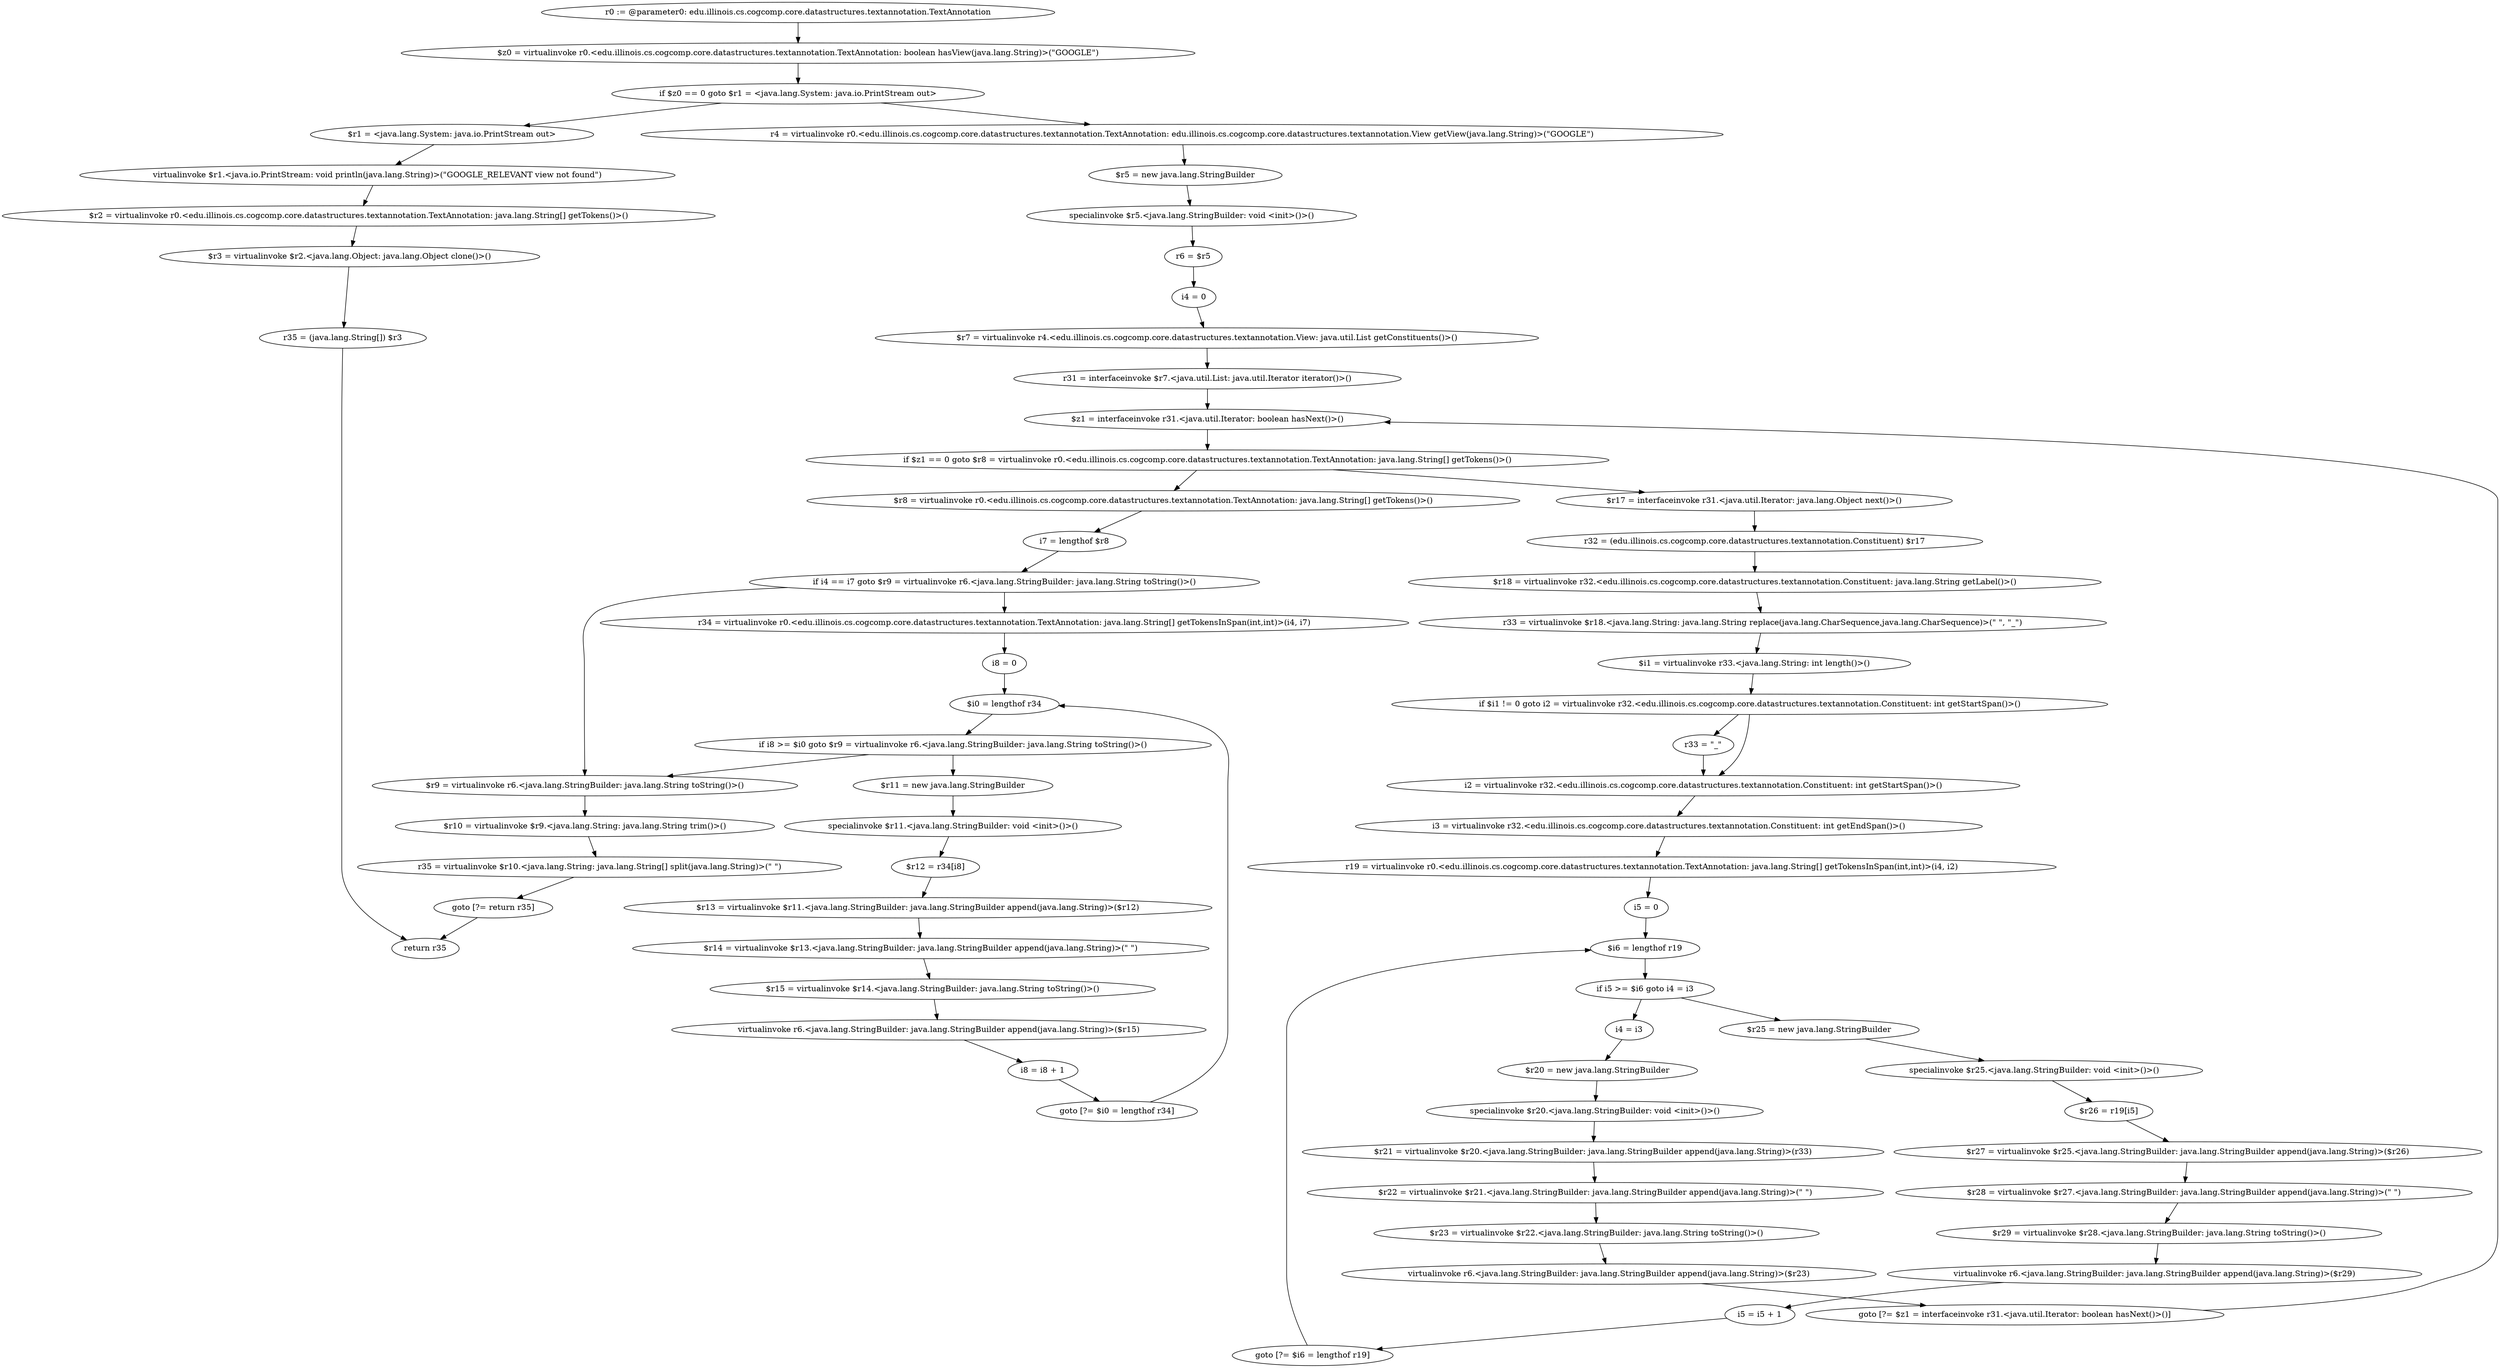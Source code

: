 digraph "unitGraph" {
    "r0 := @parameter0: edu.illinois.cs.cogcomp.core.datastructures.textannotation.TextAnnotation"
    "$z0 = virtualinvoke r0.<edu.illinois.cs.cogcomp.core.datastructures.textannotation.TextAnnotation: boolean hasView(java.lang.String)>(\"GOOGLE\")"
    "if $z0 == 0 goto $r1 = <java.lang.System: java.io.PrintStream out>"
    "r4 = virtualinvoke r0.<edu.illinois.cs.cogcomp.core.datastructures.textannotation.TextAnnotation: edu.illinois.cs.cogcomp.core.datastructures.textannotation.View getView(java.lang.String)>(\"GOOGLE\")"
    "$r5 = new java.lang.StringBuilder"
    "specialinvoke $r5.<java.lang.StringBuilder: void <init>()>()"
    "r6 = $r5"
    "i4 = 0"
    "$r7 = virtualinvoke r4.<edu.illinois.cs.cogcomp.core.datastructures.textannotation.View: java.util.List getConstituents()>()"
    "r31 = interfaceinvoke $r7.<java.util.List: java.util.Iterator iterator()>()"
    "$z1 = interfaceinvoke r31.<java.util.Iterator: boolean hasNext()>()"
    "if $z1 == 0 goto $r8 = virtualinvoke r0.<edu.illinois.cs.cogcomp.core.datastructures.textannotation.TextAnnotation: java.lang.String[] getTokens()>()"
    "$r17 = interfaceinvoke r31.<java.util.Iterator: java.lang.Object next()>()"
    "r32 = (edu.illinois.cs.cogcomp.core.datastructures.textannotation.Constituent) $r17"
    "$r18 = virtualinvoke r32.<edu.illinois.cs.cogcomp.core.datastructures.textannotation.Constituent: java.lang.String getLabel()>()"
    "r33 = virtualinvoke $r18.<java.lang.String: java.lang.String replace(java.lang.CharSequence,java.lang.CharSequence)>(\" \", \"_\")"
    "$i1 = virtualinvoke r33.<java.lang.String: int length()>()"
    "if $i1 != 0 goto i2 = virtualinvoke r32.<edu.illinois.cs.cogcomp.core.datastructures.textannotation.Constituent: int getStartSpan()>()"
    "r33 = \"_\""
    "i2 = virtualinvoke r32.<edu.illinois.cs.cogcomp.core.datastructures.textannotation.Constituent: int getStartSpan()>()"
    "i3 = virtualinvoke r32.<edu.illinois.cs.cogcomp.core.datastructures.textannotation.Constituent: int getEndSpan()>()"
    "r19 = virtualinvoke r0.<edu.illinois.cs.cogcomp.core.datastructures.textannotation.TextAnnotation: java.lang.String[] getTokensInSpan(int,int)>(i4, i2)"
    "i5 = 0"
    "$i6 = lengthof r19"
    "if i5 >= $i6 goto i4 = i3"
    "$r25 = new java.lang.StringBuilder"
    "specialinvoke $r25.<java.lang.StringBuilder: void <init>()>()"
    "$r26 = r19[i5]"
    "$r27 = virtualinvoke $r25.<java.lang.StringBuilder: java.lang.StringBuilder append(java.lang.String)>($r26)"
    "$r28 = virtualinvoke $r27.<java.lang.StringBuilder: java.lang.StringBuilder append(java.lang.String)>(\" \")"
    "$r29 = virtualinvoke $r28.<java.lang.StringBuilder: java.lang.String toString()>()"
    "virtualinvoke r6.<java.lang.StringBuilder: java.lang.StringBuilder append(java.lang.String)>($r29)"
    "i5 = i5 + 1"
    "goto [?= $i6 = lengthof r19]"
    "i4 = i3"
    "$r20 = new java.lang.StringBuilder"
    "specialinvoke $r20.<java.lang.StringBuilder: void <init>()>()"
    "$r21 = virtualinvoke $r20.<java.lang.StringBuilder: java.lang.StringBuilder append(java.lang.String)>(r33)"
    "$r22 = virtualinvoke $r21.<java.lang.StringBuilder: java.lang.StringBuilder append(java.lang.String)>(\" \")"
    "$r23 = virtualinvoke $r22.<java.lang.StringBuilder: java.lang.String toString()>()"
    "virtualinvoke r6.<java.lang.StringBuilder: java.lang.StringBuilder append(java.lang.String)>($r23)"
    "goto [?= $z1 = interfaceinvoke r31.<java.util.Iterator: boolean hasNext()>()]"
    "$r8 = virtualinvoke r0.<edu.illinois.cs.cogcomp.core.datastructures.textannotation.TextAnnotation: java.lang.String[] getTokens()>()"
    "i7 = lengthof $r8"
    "if i4 == i7 goto $r9 = virtualinvoke r6.<java.lang.StringBuilder: java.lang.String toString()>()"
    "r34 = virtualinvoke r0.<edu.illinois.cs.cogcomp.core.datastructures.textannotation.TextAnnotation: java.lang.String[] getTokensInSpan(int,int)>(i4, i7)"
    "i8 = 0"
    "$i0 = lengthof r34"
    "if i8 >= $i0 goto $r9 = virtualinvoke r6.<java.lang.StringBuilder: java.lang.String toString()>()"
    "$r11 = new java.lang.StringBuilder"
    "specialinvoke $r11.<java.lang.StringBuilder: void <init>()>()"
    "$r12 = r34[i8]"
    "$r13 = virtualinvoke $r11.<java.lang.StringBuilder: java.lang.StringBuilder append(java.lang.String)>($r12)"
    "$r14 = virtualinvoke $r13.<java.lang.StringBuilder: java.lang.StringBuilder append(java.lang.String)>(\" \")"
    "$r15 = virtualinvoke $r14.<java.lang.StringBuilder: java.lang.String toString()>()"
    "virtualinvoke r6.<java.lang.StringBuilder: java.lang.StringBuilder append(java.lang.String)>($r15)"
    "i8 = i8 + 1"
    "goto [?= $i0 = lengthof r34]"
    "$r9 = virtualinvoke r6.<java.lang.StringBuilder: java.lang.String toString()>()"
    "$r10 = virtualinvoke $r9.<java.lang.String: java.lang.String trim()>()"
    "r35 = virtualinvoke $r10.<java.lang.String: java.lang.String[] split(java.lang.String)>(\" \")"
    "goto [?= return r35]"
    "$r1 = <java.lang.System: java.io.PrintStream out>"
    "virtualinvoke $r1.<java.io.PrintStream: void println(java.lang.String)>(\"GOOGLE_RELEVANT view not found\")"
    "$r2 = virtualinvoke r0.<edu.illinois.cs.cogcomp.core.datastructures.textannotation.TextAnnotation: java.lang.String[] getTokens()>()"
    "$r3 = virtualinvoke $r2.<java.lang.Object: java.lang.Object clone()>()"
    "r35 = (java.lang.String[]) $r3"
    "return r35"
    "r0 := @parameter0: edu.illinois.cs.cogcomp.core.datastructures.textannotation.TextAnnotation"->"$z0 = virtualinvoke r0.<edu.illinois.cs.cogcomp.core.datastructures.textannotation.TextAnnotation: boolean hasView(java.lang.String)>(\"GOOGLE\")";
    "$z0 = virtualinvoke r0.<edu.illinois.cs.cogcomp.core.datastructures.textannotation.TextAnnotation: boolean hasView(java.lang.String)>(\"GOOGLE\")"->"if $z0 == 0 goto $r1 = <java.lang.System: java.io.PrintStream out>";
    "if $z0 == 0 goto $r1 = <java.lang.System: java.io.PrintStream out>"->"r4 = virtualinvoke r0.<edu.illinois.cs.cogcomp.core.datastructures.textannotation.TextAnnotation: edu.illinois.cs.cogcomp.core.datastructures.textannotation.View getView(java.lang.String)>(\"GOOGLE\")";
    "if $z0 == 0 goto $r1 = <java.lang.System: java.io.PrintStream out>"->"$r1 = <java.lang.System: java.io.PrintStream out>";
    "r4 = virtualinvoke r0.<edu.illinois.cs.cogcomp.core.datastructures.textannotation.TextAnnotation: edu.illinois.cs.cogcomp.core.datastructures.textannotation.View getView(java.lang.String)>(\"GOOGLE\")"->"$r5 = new java.lang.StringBuilder";
    "$r5 = new java.lang.StringBuilder"->"specialinvoke $r5.<java.lang.StringBuilder: void <init>()>()";
    "specialinvoke $r5.<java.lang.StringBuilder: void <init>()>()"->"r6 = $r5";
    "r6 = $r5"->"i4 = 0";
    "i4 = 0"->"$r7 = virtualinvoke r4.<edu.illinois.cs.cogcomp.core.datastructures.textannotation.View: java.util.List getConstituents()>()";
    "$r7 = virtualinvoke r4.<edu.illinois.cs.cogcomp.core.datastructures.textannotation.View: java.util.List getConstituents()>()"->"r31 = interfaceinvoke $r7.<java.util.List: java.util.Iterator iterator()>()";
    "r31 = interfaceinvoke $r7.<java.util.List: java.util.Iterator iterator()>()"->"$z1 = interfaceinvoke r31.<java.util.Iterator: boolean hasNext()>()";
    "$z1 = interfaceinvoke r31.<java.util.Iterator: boolean hasNext()>()"->"if $z1 == 0 goto $r8 = virtualinvoke r0.<edu.illinois.cs.cogcomp.core.datastructures.textannotation.TextAnnotation: java.lang.String[] getTokens()>()";
    "if $z1 == 0 goto $r8 = virtualinvoke r0.<edu.illinois.cs.cogcomp.core.datastructures.textannotation.TextAnnotation: java.lang.String[] getTokens()>()"->"$r17 = interfaceinvoke r31.<java.util.Iterator: java.lang.Object next()>()";
    "if $z1 == 0 goto $r8 = virtualinvoke r0.<edu.illinois.cs.cogcomp.core.datastructures.textannotation.TextAnnotation: java.lang.String[] getTokens()>()"->"$r8 = virtualinvoke r0.<edu.illinois.cs.cogcomp.core.datastructures.textannotation.TextAnnotation: java.lang.String[] getTokens()>()";
    "$r17 = interfaceinvoke r31.<java.util.Iterator: java.lang.Object next()>()"->"r32 = (edu.illinois.cs.cogcomp.core.datastructures.textannotation.Constituent) $r17";
    "r32 = (edu.illinois.cs.cogcomp.core.datastructures.textannotation.Constituent) $r17"->"$r18 = virtualinvoke r32.<edu.illinois.cs.cogcomp.core.datastructures.textannotation.Constituent: java.lang.String getLabel()>()";
    "$r18 = virtualinvoke r32.<edu.illinois.cs.cogcomp.core.datastructures.textannotation.Constituent: java.lang.String getLabel()>()"->"r33 = virtualinvoke $r18.<java.lang.String: java.lang.String replace(java.lang.CharSequence,java.lang.CharSequence)>(\" \", \"_\")";
    "r33 = virtualinvoke $r18.<java.lang.String: java.lang.String replace(java.lang.CharSequence,java.lang.CharSequence)>(\" \", \"_\")"->"$i1 = virtualinvoke r33.<java.lang.String: int length()>()";
    "$i1 = virtualinvoke r33.<java.lang.String: int length()>()"->"if $i1 != 0 goto i2 = virtualinvoke r32.<edu.illinois.cs.cogcomp.core.datastructures.textannotation.Constituent: int getStartSpan()>()";
    "if $i1 != 0 goto i2 = virtualinvoke r32.<edu.illinois.cs.cogcomp.core.datastructures.textannotation.Constituent: int getStartSpan()>()"->"r33 = \"_\"";
    "if $i1 != 0 goto i2 = virtualinvoke r32.<edu.illinois.cs.cogcomp.core.datastructures.textannotation.Constituent: int getStartSpan()>()"->"i2 = virtualinvoke r32.<edu.illinois.cs.cogcomp.core.datastructures.textannotation.Constituent: int getStartSpan()>()";
    "r33 = \"_\""->"i2 = virtualinvoke r32.<edu.illinois.cs.cogcomp.core.datastructures.textannotation.Constituent: int getStartSpan()>()";
    "i2 = virtualinvoke r32.<edu.illinois.cs.cogcomp.core.datastructures.textannotation.Constituent: int getStartSpan()>()"->"i3 = virtualinvoke r32.<edu.illinois.cs.cogcomp.core.datastructures.textannotation.Constituent: int getEndSpan()>()";
    "i3 = virtualinvoke r32.<edu.illinois.cs.cogcomp.core.datastructures.textannotation.Constituent: int getEndSpan()>()"->"r19 = virtualinvoke r0.<edu.illinois.cs.cogcomp.core.datastructures.textannotation.TextAnnotation: java.lang.String[] getTokensInSpan(int,int)>(i4, i2)";
    "r19 = virtualinvoke r0.<edu.illinois.cs.cogcomp.core.datastructures.textannotation.TextAnnotation: java.lang.String[] getTokensInSpan(int,int)>(i4, i2)"->"i5 = 0";
    "i5 = 0"->"$i6 = lengthof r19";
    "$i6 = lengthof r19"->"if i5 >= $i6 goto i4 = i3";
    "if i5 >= $i6 goto i4 = i3"->"$r25 = new java.lang.StringBuilder";
    "if i5 >= $i6 goto i4 = i3"->"i4 = i3";
    "$r25 = new java.lang.StringBuilder"->"specialinvoke $r25.<java.lang.StringBuilder: void <init>()>()";
    "specialinvoke $r25.<java.lang.StringBuilder: void <init>()>()"->"$r26 = r19[i5]";
    "$r26 = r19[i5]"->"$r27 = virtualinvoke $r25.<java.lang.StringBuilder: java.lang.StringBuilder append(java.lang.String)>($r26)";
    "$r27 = virtualinvoke $r25.<java.lang.StringBuilder: java.lang.StringBuilder append(java.lang.String)>($r26)"->"$r28 = virtualinvoke $r27.<java.lang.StringBuilder: java.lang.StringBuilder append(java.lang.String)>(\" \")";
    "$r28 = virtualinvoke $r27.<java.lang.StringBuilder: java.lang.StringBuilder append(java.lang.String)>(\" \")"->"$r29 = virtualinvoke $r28.<java.lang.StringBuilder: java.lang.String toString()>()";
    "$r29 = virtualinvoke $r28.<java.lang.StringBuilder: java.lang.String toString()>()"->"virtualinvoke r6.<java.lang.StringBuilder: java.lang.StringBuilder append(java.lang.String)>($r29)";
    "virtualinvoke r6.<java.lang.StringBuilder: java.lang.StringBuilder append(java.lang.String)>($r29)"->"i5 = i5 + 1";
    "i5 = i5 + 1"->"goto [?= $i6 = lengthof r19]";
    "goto [?= $i6 = lengthof r19]"->"$i6 = lengthof r19";
    "i4 = i3"->"$r20 = new java.lang.StringBuilder";
    "$r20 = new java.lang.StringBuilder"->"specialinvoke $r20.<java.lang.StringBuilder: void <init>()>()";
    "specialinvoke $r20.<java.lang.StringBuilder: void <init>()>()"->"$r21 = virtualinvoke $r20.<java.lang.StringBuilder: java.lang.StringBuilder append(java.lang.String)>(r33)";
    "$r21 = virtualinvoke $r20.<java.lang.StringBuilder: java.lang.StringBuilder append(java.lang.String)>(r33)"->"$r22 = virtualinvoke $r21.<java.lang.StringBuilder: java.lang.StringBuilder append(java.lang.String)>(\" \")";
    "$r22 = virtualinvoke $r21.<java.lang.StringBuilder: java.lang.StringBuilder append(java.lang.String)>(\" \")"->"$r23 = virtualinvoke $r22.<java.lang.StringBuilder: java.lang.String toString()>()";
    "$r23 = virtualinvoke $r22.<java.lang.StringBuilder: java.lang.String toString()>()"->"virtualinvoke r6.<java.lang.StringBuilder: java.lang.StringBuilder append(java.lang.String)>($r23)";
    "virtualinvoke r6.<java.lang.StringBuilder: java.lang.StringBuilder append(java.lang.String)>($r23)"->"goto [?= $z1 = interfaceinvoke r31.<java.util.Iterator: boolean hasNext()>()]";
    "goto [?= $z1 = interfaceinvoke r31.<java.util.Iterator: boolean hasNext()>()]"->"$z1 = interfaceinvoke r31.<java.util.Iterator: boolean hasNext()>()";
    "$r8 = virtualinvoke r0.<edu.illinois.cs.cogcomp.core.datastructures.textannotation.TextAnnotation: java.lang.String[] getTokens()>()"->"i7 = lengthof $r8";
    "i7 = lengthof $r8"->"if i4 == i7 goto $r9 = virtualinvoke r6.<java.lang.StringBuilder: java.lang.String toString()>()";
    "if i4 == i7 goto $r9 = virtualinvoke r6.<java.lang.StringBuilder: java.lang.String toString()>()"->"r34 = virtualinvoke r0.<edu.illinois.cs.cogcomp.core.datastructures.textannotation.TextAnnotation: java.lang.String[] getTokensInSpan(int,int)>(i4, i7)";
    "if i4 == i7 goto $r9 = virtualinvoke r6.<java.lang.StringBuilder: java.lang.String toString()>()"->"$r9 = virtualinvoke r6.<java.lang.StringBuilder: java.lang.String toString()>()";
    "r34 = virtualinvoke r0.<edu.illinois.cs.cogcomp.core.datastructures.textannotation.TextAnnotation: java.lang.String[] getTokensInSpan(int,int)>(i4, i7)"->"i8 = 0";
    "i8 = 0"->"$i0 = lengthof r34";
    "$i0 = lengthof r34"->"if i8 >= $i0 goto $r9 = virtualinvoke r6.<java.lang.StringBuilder: java.lang.String toString()>()";
    "if i8 >= $i0 goto $r9 = virtualinvoke r6.<java.lang.StringBuilder: java.lang.String toString()>()"->"$r11 = new java.lang.StringBuilder";
    "if i8 >= $i0 goto $r9 = virtualinvoke r6.<java.lang.StringBuilder: java.lang.String toString()>()"->"$r9 = virtualinvoke r6.<java.lang.StringBuilder: java.lang.String toString()>()";
    "$r11 = new java.lang.StringBuilder"->"specialinvoke $r11.<java.lang.StringBuilder: void <init>()>()";
    "specialinvoke $r11.<java.lang.StringBuilder: void <init>()>()"->"$r12 = r34[i8]";
    "$r12 = r34[i8]"->"$r13 = virtualinvoke $r11.<java.lang.StringBuilder: java.lang.StringBuilder append(java.lang.String)>($r12)";
    "$r13 = virtualinvoke $r11.<java.lang.StringBuilder: java.lang.StringBuilder append(java.lang.String)>($r12)"->"$r14 = virtualinvoke $r13.<java.lang.StringBuilder: java.lang.StringBuilder append(java.lang.String)>(\" \")";
    "$r14 = virtualinvoke $r13.<java.lang.StringBuilder: java.lang.StringBuilder append(java.lang.String)>(\" \")"->"$r15 = virtualinvoke $r14.<java.lang.StringBuilder: java.lang.String toString()>()";
    "$r15 = virtualinvoke $r14.<java.lang.StringBuilder: java.lang.String toString()>()"->"virtualinvoke r6.<java.lang.StringBuilder: java.lang.StringBuilder append(java.lang.String)>($r15)";
    "virtualinvoke r6.<java.lang.StringBuilder: java.lang.StringBuilder append(java.lang.String)>($r15)"->"i8 = i8 + 1";
    "i8 = i8 + 1"->"goto [?= $i0 = lengthof r34]";
    "goto [?= $i0 = lengthof r34]"->"$i0 = lengthof r34";
    "$r9 = virtualinvoke r6.<java.lang.StringBuilder: java.lang.String toString()>()"->"$r10 = virtualinvoke $r9.<java.lang.String: java.lang.String trim()>()";
    "$r10 = virtualinvoke $r9.<java.lang.String: java.lang.String trim()>()"->"r35 = virtualinvoke $r10.<java.lang.String: java.lang.String[] split(java.lang.String)>(\" \")";
    "r35 = virtualinvoke $r10.<java.lang.String: java.lang.String[] split(java.lang.String)>(\" \")"->"goto [?= return r35]";
    "goto [?= return r35]"->"return r35";
    "$r1 = <java.lang.System: java.io.PrintStream out>"->"virtualinvoke $r1.<java.io.PrintStream: void println(java.lang.String)>(\"GOOGLE_RELEVANT view not found\")";
    "virtualinvoke $r1.<java.io.PrintStream: void println(java.lang.String)>(\"GOOGLE_RELEVANT view not found\")"->"$r2 = virtualinvoke r0.<edu.illinois.cs.cogcomp.core.datastructures.textannotation.TextAnnotation: java.lang.String[] getTokens()>()";
    "$r2 = virtualinvoke r0.<edu.illinois.cs.cogcomp.core.datastructures.textannotation.TextAnnotation: java.lang.String[] getTokens()>()"->"$r3 = virtualinvoke $r2.<java.lang.Object: java.lang.Object clone()>()";
    "$r3 = virtualinvoke $r2.<java.lang.Object: java.lang.Object clone()>()"->"r35 = (java.lang.String[]) $r3";
    "r35 = (java.lang.String[]) $r3"->"return r35";
}
